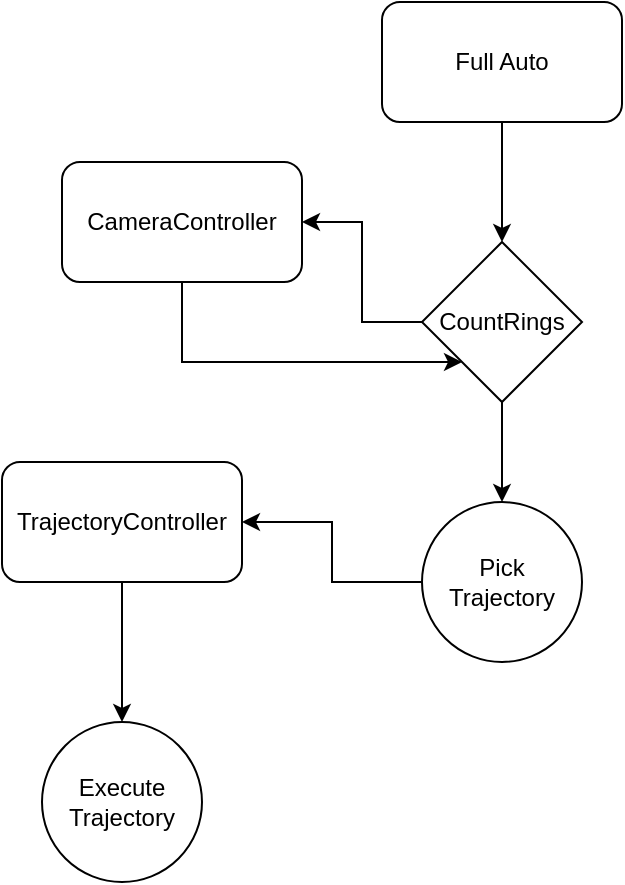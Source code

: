 <mxfile version="13.10.0" type="github"><diagram id="VcEPtm9fC6ZkhgRlHk6Z" name="Page-1"><mxGraphModel dx="679" dy="495" grid="1" gridSize="10" guides="1" tooltips="1" connect="1" arrows="1" fold="1" page="1" pageScale="1" pageWidth="850" pageHeight="1100" math="0" shadow="0"><root><mxCell id="0"/><mxCell id="1" parent="0"/><mxCell id="ZE5KDX_BzA8Tbf8UvSml-7" style="edgeStyle=orthogonalEdgeStyle;rounded=0;orthogonalLoop=1;jettySize=auto;html=1;exitX=0.5;exitY=1;exitDx=0;exitDy=0;entryX=0;entryY=1;entryDx=0;entryDy=0;" edge="1" parent="1" source="ZE5KDX_BzA8Tbf8UvSml-1" target="ZE5KDX_BzA8Tbf8UvSml-4"><mxGeometry relative="1" as="geometry"/></mxCell><mxCell id="ZE5KDX_BzA8Tbf8UvSml-1" value="CameraController" style="rounded=1;whiteSpace=wrap;html=1;" vertex="1" parent="1"><mxGeometry x="250" y="120" width="120" height="60" as="geometry"/></mxCell><mxCell id="ZE5KDX_BzA8Tbf8UvSml-5" style="edgeStyle=orthogonalEdgeStyle;rounded=0;orthogonalLoop=1;jettySize=auto;html=1;entryX=0.5;entryY=0;entryDx=0;entryDy=0;" edge="1" parent="1" source="ZE5KDX_BzA8Tbf8UvSml-3" target="ZE5KDX_BzA8Tbf8UvSml-4"><mxGeometry relative="1" as="geometry"/></mxCell><mxCell id="ZE5KDX_BzA8Tbf8UvSml-3" value="Full Auto" style="rounded=1;whiteSpace=wrap;html=1;" vertex="1" parent="1"><mxGeometry x="410" y="40" width="120" height="60" as="geometry"/></mxCell><mxCell id="ZE5KDX_BzA8Tbf8UvSml-6" style="edgeStyle=orthogonalEdgeStyle;rounded=0;orthogonalLoop=1;jettySize=auto;html=1;" edge="1" parent="1" source="ZE5KDX_BzA8Tbf8UvSml-4" target="ZE5KDX_BzA8Tbf8UvSml-1"><mxGeometry relative="1" as="geometry"/></mxCell><mxCell id="ZE5KDX_BzA8Tbf8UvSml-9" style="edgeStyle=orthogonalEdgeStyle;rounded=0;orthogonalLoop=1;jettySize=auto;html=1;entryX=0.5;entryY=0;entryDx=0;entryDy=0;" edge="1" parent="1" source="ZE5KDX_BzA8Tbf8UvSml-4" target="ZE5KDX_BzA8Tbf8UvSml-8"><mxGeometry relative="1" as="geometry"/></mxCell><mxCell id="ZE5KDX_BzA8Tbf8UvSml-4" value="CountRings" style="rhombus;whiteSpace=wrap;html=1;" vertex="1" parent="1"><mxGeometry x="430" y="160" width="80" height="80" as="geometry"/></mxCell><mxCell id="ZE5KDX_BzA8Tbf8UvSml-12" style="edgeStyle=orthogonalEdgeStyle;rounded=0;orthogonalLoop=1;jettySize=auto;html=1;" edge="1" parent="1" source="ZE5KDX_BzA8Tbf8UvSml-8" target="ZE5KDX_BzA8Tbf8UvSml-11"><mxGeometry relative="1" as="geometry"/></mxCell><mxCell id="ZE5KDX_BzA8Tbf8UvSml-8" value="Pick Trajectory" style="ellipse;whiteSpace=wrap;html=1;aspect=fixed;" vertex="1" parent="1"><mxGeometry x="430" y="290" width="80" height="80" as="geometry"/></mxCell><mxCell id="ZE5KDX_BzA8Tbf8UvSml-13" style="edgeStyle=orthogonalEdgeStyle;rounded=0;orthogonalLoop=1;jettySize=auto;html=1;" edge="1" parent="1" source="ZE5KDX_BzA8Tbf8UvSml-11"><mxGeometry relative="1" as="geometry"><mxPoint x="280" y="400" as="targetPoint"/></mxGeometry></mxCell><mxCell id="ZE5KDX_BzA8Tbf8UvSml-11" value="TrajectoryController" style="rounded=1;whiteSpace=wrap;html=1;" vertex="1" parent="1"><mxGeometry x="220" y="270" width="120" height="60" as="geometry"/></mxCell><mxCell id="ZE5KDX_BzA8Tbf8UvSml-14" value="Execute Trajectory" style="ellipse;whiteSpace=wrap;html=1;aspect=fixed;" vertex="1" parent="1"><mxGeometry x="240" y="400" width="80" height="80" as="geometry"/></mxCell></root></mxGraphModel></diagram></mxfile>